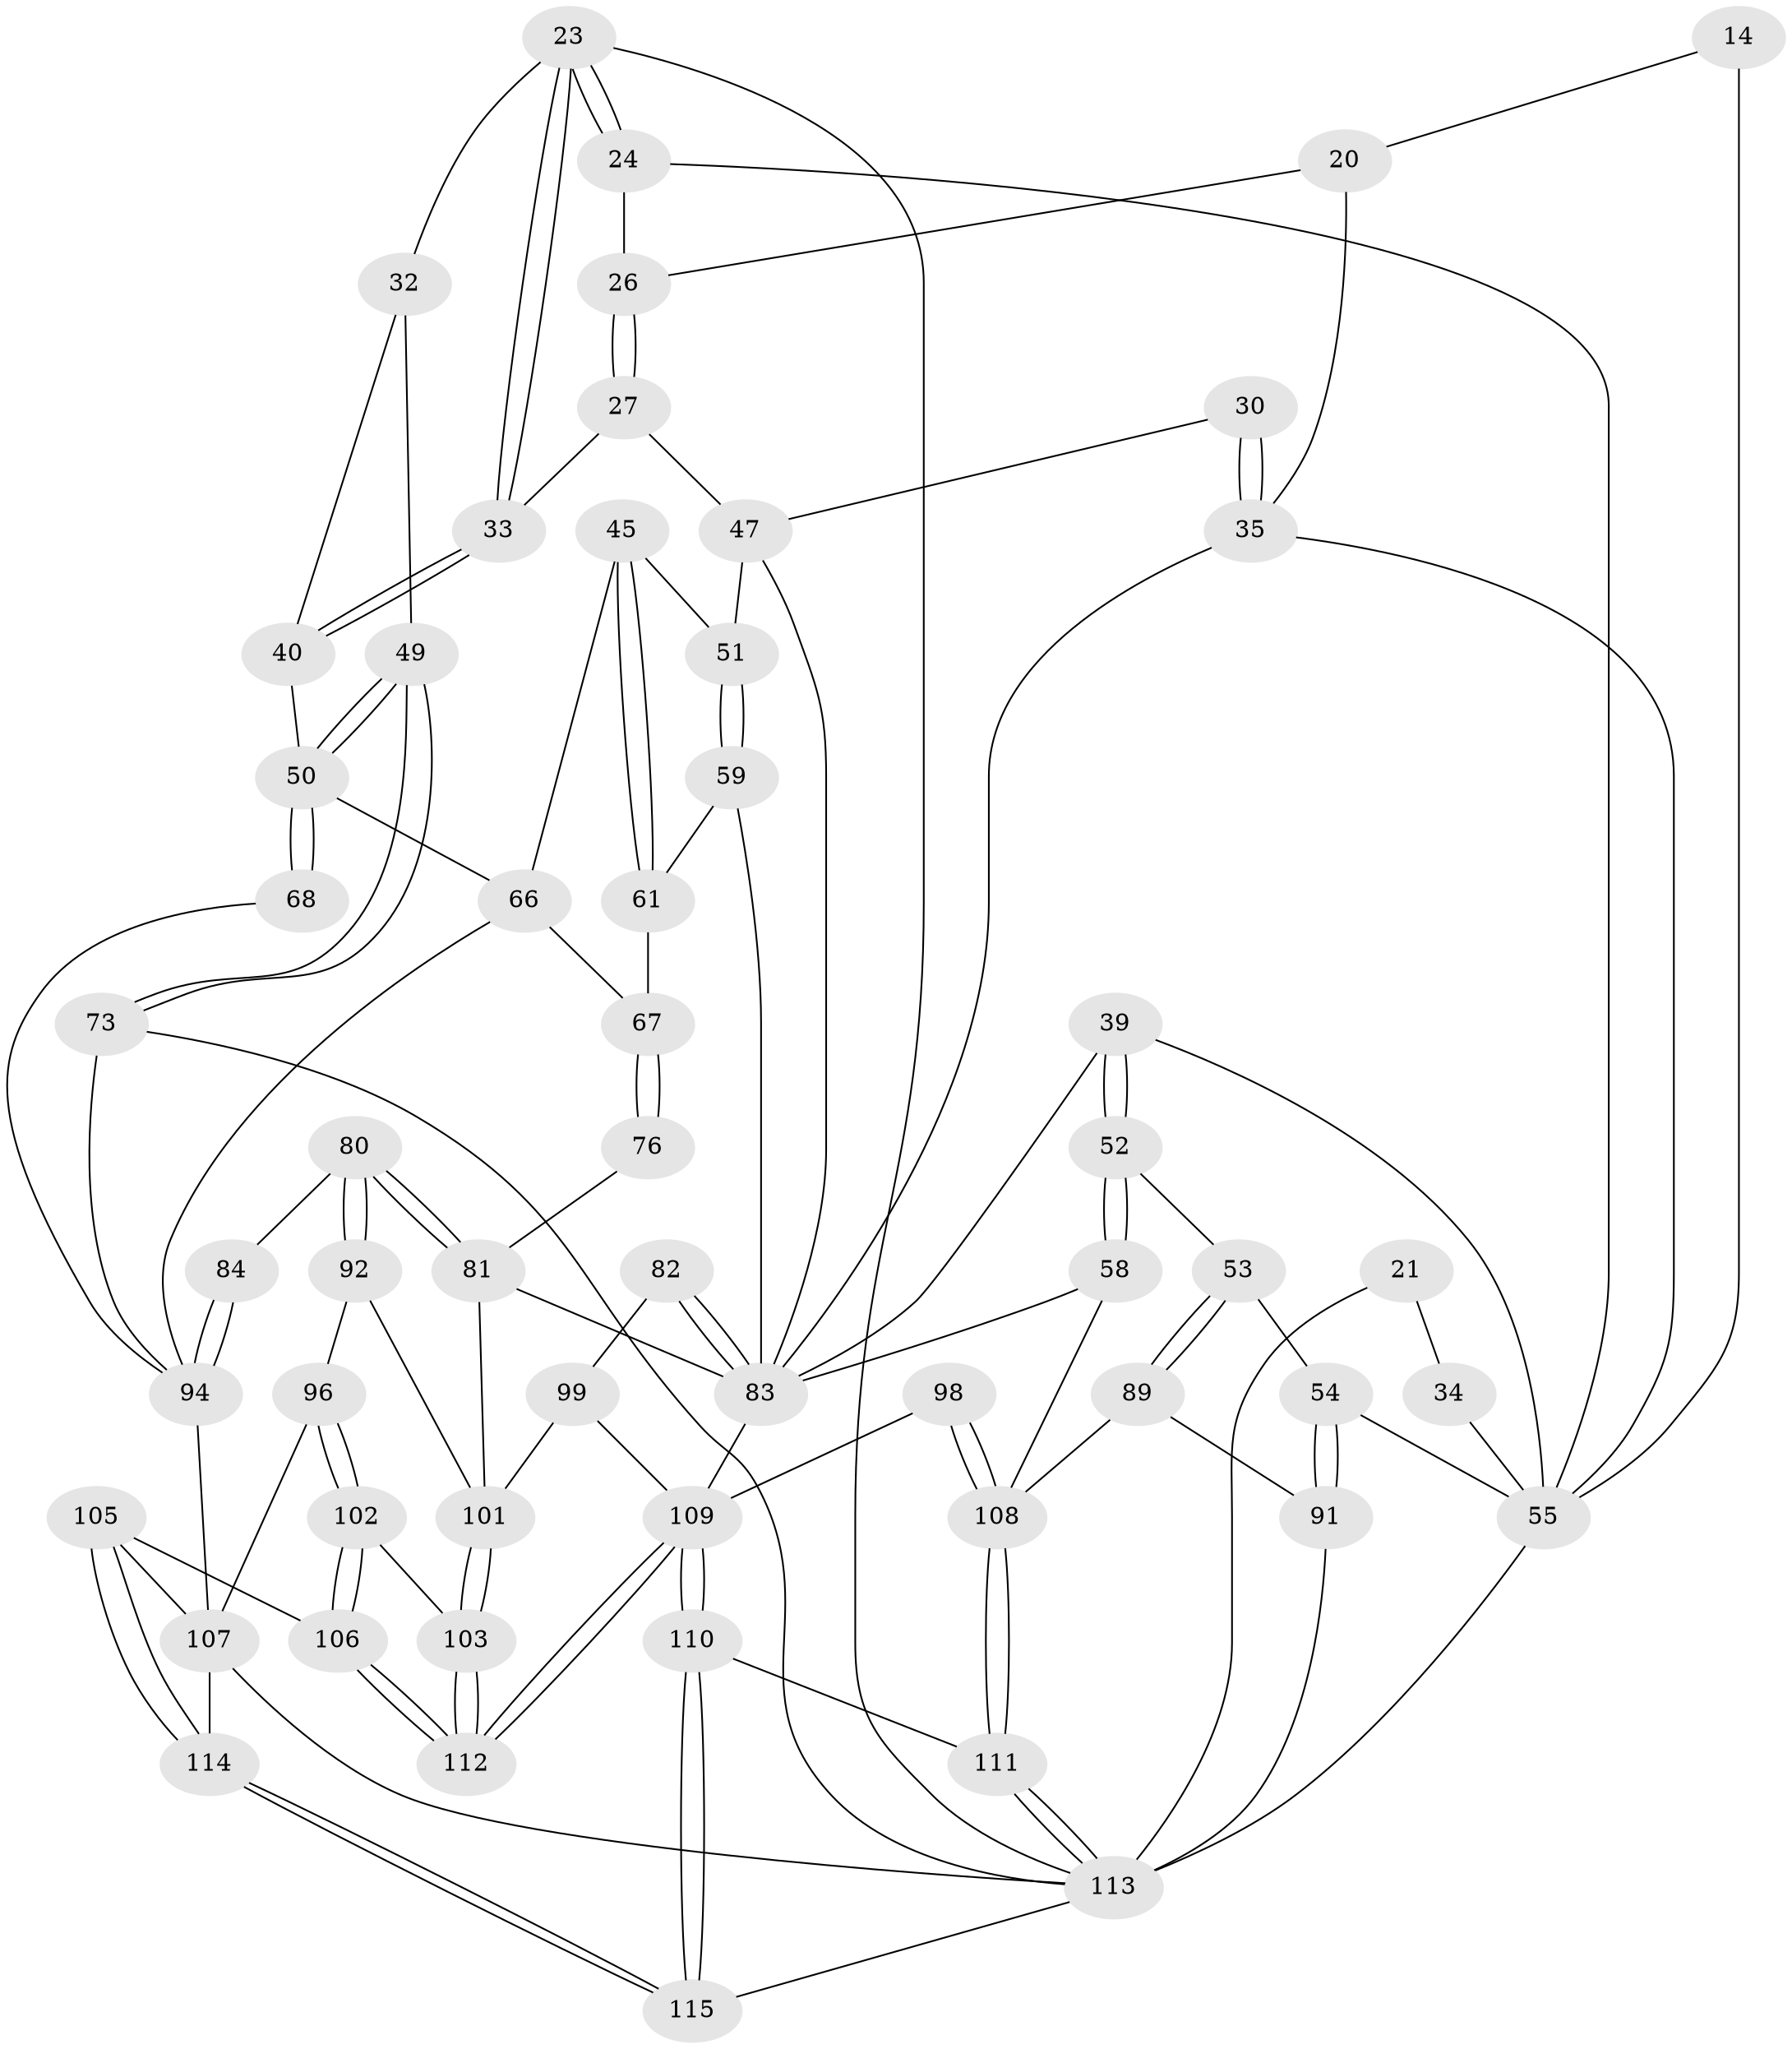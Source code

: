 // original degree distribution, {3: 0.017391304347826087, 4: 0.2782608695652174, 6: 0.25217391304347825, 5: 0.45217391304347826}
// Generated by graph-tools (version 1.1) at 2025/02/03/09/25 05:02:18]
// undirected, 57 vertices, 127 edges
graph export_dot {
graph [start="1"]
  node [color=gray90,style=filled];
  14 [pos="+0.5767898603150065+0.10922398311710343"];
  20 [pos="+0.5720860416844995+0.17329589506035037"];
  21 [pos="+0+0.13567122702373788",super="+8"];
  23 [pos="+0.778098503968207+0.2739440021441104",super="+22+16+17"];
  24 [pos="+0.7246097863399812+0.13561760344824764",super="+18"];
  26 [pos="+0.6212474661966867+0.24637152276112445",super="+19"];
  27 [pos="+0.6213630150467354+0.31739614482071365"];
  30 [pos="+0.4693717636481187+0.2892910140650241"];
  32 [pos="+1+0.2689310544908837",super="+31"];
  33 [pos="+0.7756786417205631+0.2881383279376697"];
  34 [pos="+0+0.22650864058968373",super="+7"];
  35 [pos="+0.33707680187570976+0.38043984052487484",super="+25"];
  39 [pos="+0.2612035789583513+0.4088607752933078"];
  40 [pos="+0.8173748502363958+0.34840523431349163"];
  45 [pos="+0.5957435418888615+0.42651598146362385"];
  47 [pos="+0.4039609650674548+0.41747681537478004",super="+29"];
  49 [pos="+1+0.617327283119783"];
  50 [pos="+1+0.5573675577545082",super="+41+42"];
  51 [pos="+0.47480576878280295+0.4609093083591906",super="+46"];
  52 [pos="+0.20987525431135426+0.5950768872419792"];
  53 [pos="+0.10845653868977612+0.5773907176326191"];
  54 [pos="+0.0941608546452263+0.5741370306990687"];
  55 [pos="+0+0.48954493118934717",super="+37+36+12+6+13"];
  58 [pos="+0.2472805992584912+0.6147333270385248"];
  59 [pos="+0.41102423956212375+0.5603980265456387"];
  61 [pos="+0.4803107713044684+0.5692062674071365"];
  66 [pos="+0.6545344364781844+0.6021856613375077",super="+43+44"];
  67 [pos="+0.599660380160351+0.6021426027900092",super="+65"];
  68 [pos="+0.7467889606928921+0.5031890009316676"];
  73 [pos="+1+0.6565553060377316"];
  76 [pos="+0.5378711152254071+0.6121454889449589"];
  80 [pos="+0.605856393227755+0.6940088969931708"];
  81 [pos="+0.5456466985824638+0.6646378095446002",super="+77"];
  82 [pos="+0.4326228528122115+0.7288668330028945"];
  83 [pos="+0.39024823632981664+0.7510429082884642",super="+78"];
  84 [pos="+0.7165890865864951+0.7020998846209116",super="+79"];
  89 [pos="+0.1799921416715055+0.8281155356876677"];
  91 [pos="+0.12336067234888734+0.8276518115063937",super="+90"];
  92 [pos="+0.6004350900891591+0.7558936936499763"];
  94 [pos="+0.7244069957709586+0.7353581849070145",super="+75+74"];
  96 [pos="+0.7084602861035925+0.7565113870230797"];
  98 [pos="+0.3402433836048545+0.7948615403616809"];
  99 [pos="+0.47856692247334054+0.7631069380774761",super="+86"];
  101 [pos="+0.5657159257313777+0.8089511948468435",super="+93"];
  102 [pos="+0.6602255115506804+0.8227004400521624"];
  103 [pos="+0.5671961056163924+0.815374809073796"];
  105 [pos="+0.7141398830092959+0.9074773044171104"];
  106 [pos="+0.7080430284567594+0.909147996018008"];
  107 [pos="+0.8558052674582614+0.8279295238506825",super="+104"];
  108 [pos="+0.2714331037041872+0.888193817265783",super="+88+87"];
  109 [pos="+0.4988209837616233+1",super="+100+97"];
  110 [pos="+0.46729853085205264+1"];
  111 [pos="+0.3921714426358376+1"];
  112 [pos="+0.5003721108298068+1"];
  113 [pos="+0.08722131869802578+1",super="+72+62"];
  114 [pos="+0.8208842254729688+0.994705863547135"];
  115 [pos="+0.9662986232286299+1"];
  14 -- 20;
  14 -- 55 [weight=2];
  20 -- 35;
  20 -- 26;
  21 -- 34 [weight=2];
  21 -- 113 [weight=2];
  23 -- 24 [weight=2];
  23 -- 24;
  23 -- 33;
  23 -- 33;
  23 -- 32 [weight=2];
  23 -- 113;
  24 -- 26 [weight=2];
  24 -- 55;
  26 -- 27;
  26 -- 27;
  27 -- 33;
  27 -- 47;
  30 -- 35 [weight=2];
  30 -- 35;
  30 -- 47;
  32 -- 40;
  32 -- 49;
  33 -- 40;
  33 -- 40;
  34 -- 55 [weight=2];
  35 -- 55 [weight=2];
  35 -- 83;
  39 -- 52;
  39 -- 52;
  39 -- 55;
  39 -- 83;
  40 -- 50;
  45 -- 61;
  45 -- 61;
  45 -- 51;
  45 -- 66;
  47 -- 51 [weight=2];
  47 -- 83;
  49 -- 50;
  49 -- 50;
  49 -- 73;
  49 -- 73;
  50 -- 68 [weight=2];
  50 -- 68;
  50 -- 66;
  51 -- 59;
  51 -- 59;
  52 -- 53;
  52 -- 58;
  52 -- 58;
  53 -- 54;
  53 -- 89;
  53 -- 89;
  54 -- 55;
  54 -- 91;
  54 -- 91;
  55 -- 113 [weight=2];
  58 -- 108;
  58 -- 83;
  59 -- 61;
  59 -- 83;
  61 -- 67;
  66 -- 67 [weight=2];
  66 -- 94;
  67 -- 76 [weight=2];
  67 -- 76;
  68 -- 94;
  73 -- 113;
  73 -- 94;
  76 -- 81;
  80 -- 81;
  80 -- 81;
  80 -- 92;
  80 -- 92;
  80 -- 84;
  81 -- 101;
  81 -- 83;
  82 -- 83 [weight=2];
  82 -- 83;
  82 -- 99;
  83 -- 109;
  84 -- 94 [weight=3];
  84 -- 94;
  89 -- 91;
  89 -- 108;
  91 -- 113 [weight=2];
  92 -- 96;
  92 -- 101;
  94 -- 107;
  96 -- 102;
  96 -- 102;
  96 -- 107;
  98 -- 108 [weight=2];
  98 -- 108;
  98 -- 109;
  99 -- 101 [weight=2];
  99 -- 109;
  101 -- 103;
  101 -- 103;
  102 -- 103;
  102 -- 106;
  102 -- 106;
  103 -- 112;
  103 -- 112;
  105 -- 106;
  105 -- 114;
  105 -- 114;
  105 -- 107;
  106 -- 112;
  106 -- 112;
  107 -- 114;
  107 -- 113;
  108 -- 111;
  108 -- 111;
  109 -- 110;
  109 -- 110;
  109 -- 112;
  109 -- 112;
  110 -- 111;
  110 -- 115;
  110 -- 115;
  111 -- 113;
  111 -- 113;
  113 -- 115;
  114 -- 115;
  114 -- 115;
}
